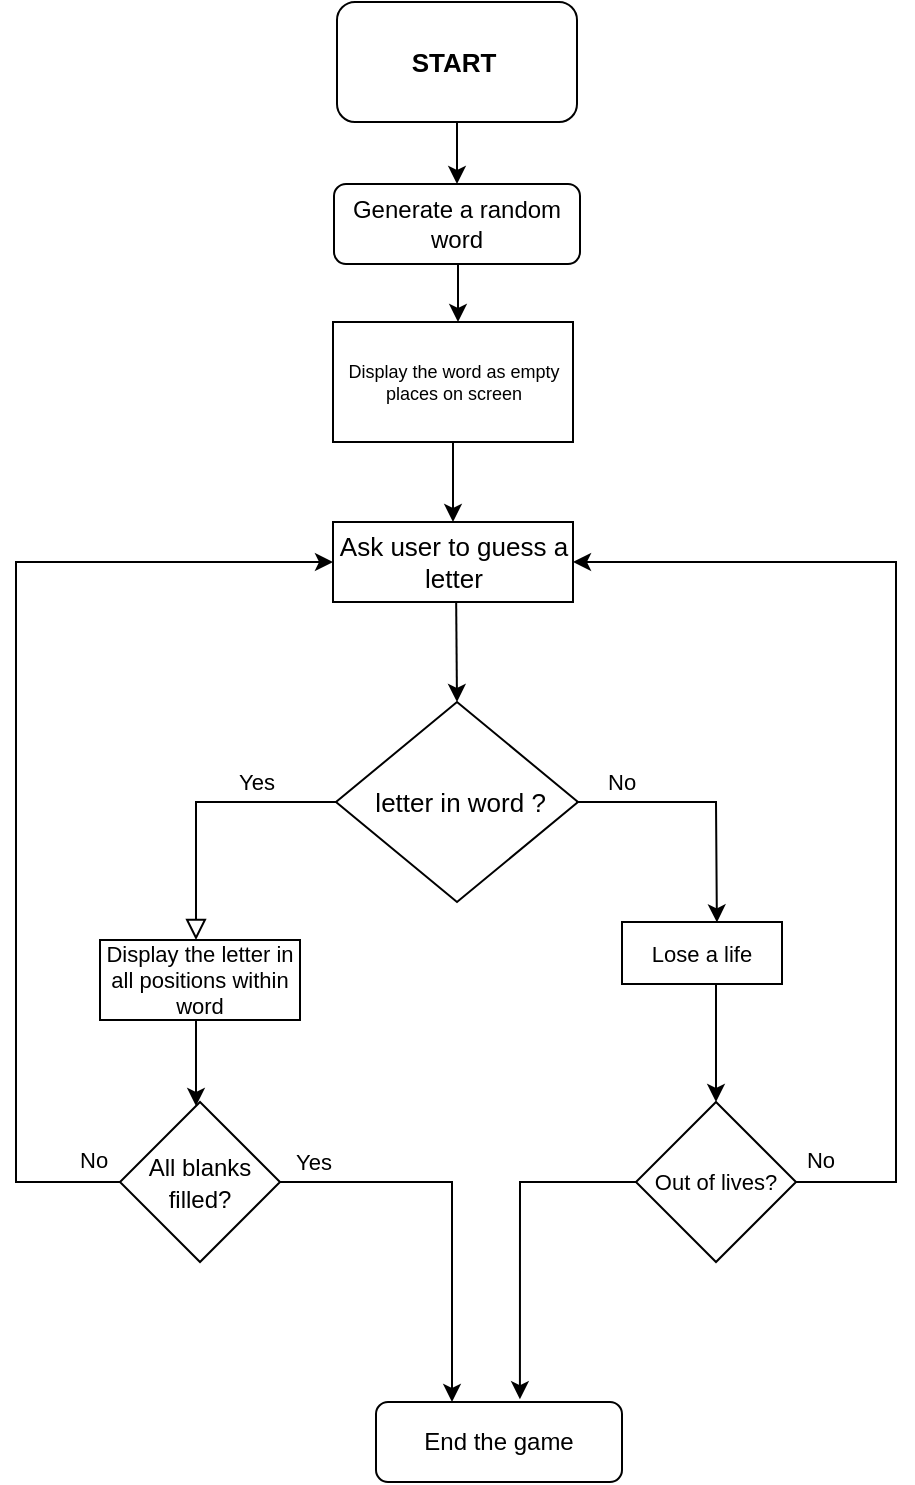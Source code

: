 <mxfile version="20.8.21" type="github">
  <diagram id="C5RBs43oDa-KdzZeNtuy" name="Page-1">
    <mxGraphModel dx="840" dy="1593" grid="1" gridSize="10" guides="1" tooltips="1" connect="1" arrows="1" fold="1" page="1" pageScale="1" pageWidth="827" pageHeight="1169" math="0" shadow="0">
      <root>
        <mxCell id="WIyWlLk6GJQsqaUBKTNV-0" />
        <mxCell id="WIyWlLk6GJQsqaUBKTNV-1" parent="WIyWlLk6GJQsqaUBKTNV-0" />
        <mxCell id="WIyWlLk6GJQsqaUBKTNV-3" value="Generate a random word" style="rounded=1;whiteSpace=wrap;html=1;fontSize=12;glass=0;strokeWidth=1;shadow=0;" parent="WIyWlLk6GJQsqaUBKTNV-1" vertex="1">
          <mxGeometry x="279" y="61" width="123" height="40" as="geometry" />
        </mxCell>
        <mxCell id="lLqlU8xGOgZswJPMg9ry-4" value="" style="endArrow=classic;html=1;rounded=0;startArrow=none;" edge="1" parent="WIyWlLk6GJQsqaUBKTNV-1">
          <mxGeometry width="50" height="50" relative="1" as="geometry">
            <mxPoint x="338.5" y="190" as="sourcePoint" />
            <mxPoint x="338.5" y="190" as="targetPoint" />
          </mxGeometry>
        </mxCell>
        <mxCell id="lLqlU8xGOgZswJPMg9ry-8" value="&lt;font style=&quot;font-size: 13px;&quot;&gt;&amp;nbsp;letter in word ?&lt;/font&gt;" style="rhombus;whiteSpace=wrap;html=1;fontSize=9;" vertex="1" parent="WIyWlLk6GJQsqaUBKTNV-1">
          <mxGeometry x="280" y="320" width="121" height="100" as="geometry" />
        </mxCell>
        <mxCell id="lLqlU8xGOgZswJPMg9ry-11" value="" style="endArrow=classic;html=1;rounded=0;entryX=0.5;entryY=0;entryDx=0;entryDy=0;" edge="1" parent="WIyWlLk6GJQsqaUBKTNV-1" target="lLqlU8xGOgZswJPMg9ry-8">
          <mxGeometry width="50" height="50" relative="1" as="geometry">
            <mxPoint x="340" y="260" as="sourcePoint" />
            <mxPoint x="359" y="190" as="targetPoint" />
          </mxGeometry>
        </mxCell>
        <mxCell id="lLqlU8xGOgZswJPMg9ry-16" value="Yes" style="rounded=0;html=1;jettySize=auto;orthogonalLoop=1;fontSize=11;endArrow=block;endFill=0;endSize=8;strokeWidth=1;shadow=0;labelBackgroundColor=none;edgeStyle=orthogonalEdgeStyle;exitX=0;exitY=0.5;exitDx=0;exitDy=0;" edge="1" parent="WIyWlLk6GJQsqaUBKTNV-1" source="lLqlU8xGOgZswJPMg9ry-8" target="lLqlU8xGOgZswJPMg9ry-41">
          <mxGeometry x="-0.424" y="-10" relative="1" as="geometry">
            <mxPoint as="offset" />
            <mxPoint x="250" y="380" as="sourcePoint" />
            <mxPoint x="200" y="480" as="targetPoint" />
            <Array as="points">
              <mxPoint x="210" y="370" />
            </Array>
          </mxGeometry>
        </mxCell>
        <mxCell id="lLqlU8xGOgZswJPMg9ry-22" value="End the game" style="rounded=1;whiteSpace=wrap;html=1;fontSize=12;glass=0;strokeWidth=1;shadow=0;" vertex="1" parent="WIyWlLk6GJQsqaUBKTNV-1">
          <mxGeometry x="300" y="670" width="123" height="40" as="geometry" />
        </mxCell>
        <mxCell id="lLqlU8xGOgZswJPMg9ry-27" value="Display the word as empty places on screen" style="rounded=0;whiteSpace=wrap;html=1;fontSize=9;" vertex="1" parent="WIyWlLk6GJQsqaUBKTNV-1">
          <mxGeometry x="278.5" y="130" width="120" height="60" as="geometry" />
        </mxCell>
        <mxCell id="lLqlU8xGOgZswJPMg9ry-29" value="" style="rounded=1;whiteSpace=wrap;html=1;fontSize=9;" vertex="1" parent="WIyWlLk6GJQsqaUBKTNV-1">
          <mxGeometry x="280.5" y="-30" width="120" height="60" as="geometry" />
        </mxCell>
        <mxCell id="lLqlU8xGOgZswJPMg9ry-31" value="&lt;b style=&quot;font-size: 13px;&quot;&gt;START&lt;/b&gt;" style="text;strokeColor=none;align=center;fillColor=none;html=1;verticalAlign=middle;whiteSpace=wrap;rounded=0;fontSize=13;" vertex="1" parent="WIyWlLk6GJQsqaUBKTNV-1">
          <mxGeometry x="308.5" y="-15" width="60" height="30" as="geometry" />
        </mxCell>
        <mxCell id="lLqlU8xGOgZswJPMg9ry-32" value="" style="endArrow=classic;html=1;rounded=0;fontSize=13;entryX=0.5;entryY=0;entryDx=0;entryDy=0;exitX=0.5;exitY=1;exitDx=0;exitDy=0;" edge="1" parent="WIyWlLk6GJQsqaUBKTNV-1" source="lLqlU8xGOgZswJPMg9ry-29" target="WIyWlLk6GJQsqaUBKTNV-3">
          <mxGeometry width="50" height="50" relative="1" as="geometry">
            <mxPoint x="313.5" y="70" as="sourcePoint" />
            <mxPoint x="363.5" y="20" as="targetPoint" />
          </mxGeometry>
        </mxCell>
        <mxCell id="lLqlU8xGOgZswJPMg9ry-34" value="Ask user to guess a letter" style="rounded=0;whiteSpace=wrap;html=1;fontSize=13;" vertex="1" parent="WIyWlLk6GJQsqaUBKTNV-1">
          <mxGeometry x="278.5" y="230" width="120" height="40" as="geometry" />
        </mxCell>
        <mxCell id="lLqlU8xGOgZswJPMg9ry-37" value="" style="endArrow=classic;html=1;rounded=0;fontSize=9;startArrow=none;entryX=0.593;entryY=0.006;entryDx=0;entryDy=0;entryPerimeter=0;" edge="1" parent="WIyWlLk6GJQsqaUBKTNV-1" target="lLqlU8xGOgZswJPMg9ry-40">
          <mxGeometry width="50" height="50" relative="1" as="geometry">
            <mxPoint x="470" y="370" as="sourcePoint" />
            <mxPoint x="470" y="480" as="targetPoint" />
            <Array as="points">
              <mxPoint x="400" y="370" />
              <mxPoint x="470" y="370" />
            </Array>
          </mxGeometry>
        </mxCell>
        <mxCell id="lLqlU8xGOgZswJPMg9ry-48" value="" style="edgeStyle=orthogonalEdgeStyle;rounded=0;orthogonalLoop=1;jettySize=auto;html=1;fontSize=13;" edge="1" parent="WIyWlLk6GJQsqaUBKTNV-1" source="lLqlU8xGOgZswJPMg9ry-41" target="lLqlU8xGOgZswJPMg9ry-47">
          <mxGeometry relative="1" as="geometry">
            <Array as="points">
              <mxPoint x="210" y="500" />
              <mxPoint x="210" y="500" />
            </Array>
          </mxGeometry>
        </mxCell>
        <mxCell id="lLqlU8xGOgZswJPMg9ry-41" value="Display the letter in all positions within word" style="rounded=0;whiteSpace=wrap;html=1;fontSize=11;" vertex="1" parent="WIyWlLk6GJQsqaUBKTNV-1">
          <mxGeometry x="162" y="439" width="100" height="40" as="geometry" />
        </mxCell>
        <mxCell id="lLqlU8xGOgZswJPMg9ry-43" value="Out of lives?" style="rhombus;whiteSpace=wrap;html=1;fontSize=11;" vertex="1" parent="WIyWlLk6GJQsqaUBKTNV-1">
          <mxGeometry x="430" y="520" width="80" height="80" as="geometry" />
        </mxCell>
        <mxCell id="lLqlU8xGOgZswJPMg9ry-45" value="" style="endArrow=classic;html=1;rounded=0;fontSize=11;entryX=1;entryY=0.5;entryDx=0;entryDy=0;exitX=1;exitY=0.5;exitDx=0;exitDy=0;" edge="1" parent="WIyWlLk6GJQsqaUBKTNV-1" source="lLqlU8xGOgZswJPMg9ry-43" target="lLqlU8xGOgZswJPMg9ry-34">
          <mxGeometry width="50" height="50" relative="1" as="geometry">
            <mxPoint x="520" y="560" as="sourcePoint" />
            <mxPoint x="500" y="300" as="targetPoint" />
            <Array as="points">
              <mxPoint x="560" y="560" />
              <mxPoint x="560" y="250" />
            </Array>
          </mxGeometry>
        </mxCell>
        <mxCell id="lLqlU8xGOgZswJPMg9ry-46" value="&lt;font style=&quot;font-size: 11px;&quot;&gt;No&lt;/font&gt;" style="edgeLabel;html=1;align=center;verticalAlign=middle;resizable=0;points=[];fontSize=9;" vertex="1" connectable="0" parent="WIyWlLk6GJQsqaUBKTNV-1">
          <mxGeometry x="448.8" y="368" as="geometry">
            <mxPoint x="73" y="181" as="offset" />
          </mxGeometry>
        </mxCell>
        <mxCell id="lLqlU8xGOgZswJPMg9ry-47" value="&lt;font style=&quot;font-size: 12px;&quot;&gt;All blanks filled?&lt;br&gt;&lt;/font&gt;" style="rhombus;whiteSpace=wrap;html=1;fontSize=13;" vertex="1" parent="WIyWlLk6GJQsqaUBKTNV-1">
          <mxGeometry x="172.0" y="520" width="80" height="80" as="geometry" />
        </mxCell>
        <mxCell id="lLqlU8xGOgZswJPMg9ry-40" value="Lose a life" style="rounded=0;whiteSpace=wrap;html=1;fontSize=11;" vertex="1" parent="WIyWlLk6GJQsqaUBKTNV-1">
          <mxGeometry x="423" y="430" width="80" height="31" as="geometry" />
        </mxCell>
        <mxCell id="lLqlU8xGOgZswJPMg9ry-51" value="&lt;font style=&quot;font-size: 11px;&quot;&gt;No&lt;/font&gt;" style="text;whiteSpace=wrap;html=1;fontSize=13;" vertex="1" parent="WIyWlLk6GJQsqaUBKTNV-1">
          <mxGeometry x="414" y="345" width="50" height="40" as="geometry" />
        </mxCell>
        <mxCell id="lLqlU8xGOgZswJPMg9ry-53" value="" style="endArrow=classic;html=1;rounded=0;fontSize=13;" edge="1" parent="WIyWlLk6GJQsqaUBKTNV-1">
          <mxGeometry width="50" height="50" relative="1" as="geometry">
            <mxPoint x="341" y="101" as="sourcePoint" />
            <mxPoint x="341" y="130" as="targetPoint" />
          </mxGeometry>
        </mxCell>
        <mxCell id="lLqlU8xGOgZswJPMg9ry-55" value="" style="endArrow=classic;html=1;rounded=0;fontSize=13;entryX=0.5;entryY=0;entryDx=0;entryDy=0;exitX=0.5;exitY=1;exitDx=0;exitDy=0;" edge="1" parent="WIyWlLk6GJQsqaUBKTNV-1" source="lLqlU8xGOgZswJPMg9ry-27" target="lLqlU8xGOgZswJPMg9ry-34">
          <mxGeometry width="50" height="50" relative="1" as="geometry">
            <mxPoint x="340" y="190" as="sourcePoint" />
            <mxPoint x="390" y="140" as="targetPoint" />
          </mxGeometry>
        </mxCell>
        <mxCell id="lLqlU8xGOgZswJPMg9ry-56" value="" style="endArrow=classic;html=1;rounded=0;fontSize=12;exitX=1;exitY=0.5;exitDx=0;exitDy=0;" edge="1" parent="WIyWlLk6GJQsqaUBKTNV-1" source="lLqlU8xGOgZswJPMg9ry-47">
          <mxGeometry width="50" height="50" relative="1" as="geometry">
            <mxPoint x="270" y="560" as="sourcePoint" />
            <mxPoint x="338" y="670" as="targetPoint" />
            <Array as="points">
              <mxPoint x="338" y="560" />
              <mxPoint x="338" y="620" />
            </Array>
          </mxGeometry>
        </mxCell>
        <mxCell id="lLqlU8xGOgZswJPMg9ry-57" value="&lt;font style=&quot;font-size: 11px;&quot;&gt;Yes&lt;/font&gt;" style="text;whiteSpace=wrap;html=1;fontSize=12;" vertex="1" parent="WIyWlLk6GJQsqaUBKTNV-1">
          <mxGeometry x="258" y="536" width="50" height="40" as="geometry" />
        </mxCell>
        <mxCell id="lLqlU8xGOgZswJPMg9ry-58" value="" style="endArrow=classic;html=1;rounded=0;fontSize=11;exitX=0;exitY=0.5;exitDx=0;exitDy=0;entryX=0;entryY=0.5;entryDx=0;entryDy=0;" edge="1" parent="WIyWlLk6GJQsqaUBKTNV-1" source="lLqlU8xGOgZswJPMg9ry-47" target="lLqlU8xGOgZswJPMg9ry-34">
          <mxGeometry width="50" height="50" relative="1" as="geometry">
            <mxPoint x="160" y="550" as="sourcePoint" />
            <mxPoint x="120" y="250" as="targetPoint" />
            <Array as="points">
              <mxPoint x="120" y="560" />
              <mxPoint x="120" y="250" />
            </Array>
          </mxGeometry>
        </mxCell>
        <mxCell id="lLqlU8xGOgZswJPMg9ry-59" value="&lt;font style=&quot;font-size: 11px;&quot;&gt;No&lt;/font&gt;" style="text;whiteSpace=wrap;html=1;fontSize=11;" vertex="1" parent="WIyWlLk6GJQsqaUBKTNV-1">
          <mxGeometry x="150" y="536" width="50" height="40" as="geometry" />
        </mxCell>
        <mxCell id="lLqlU8xGOgZswJPMg9ry-60" value="" style="endArrow=classic;html=1;rounded=0;fontSize=11;" edge="1" parent="WIyWlLk6GJQsqaUBKTNV-1" target="lLqlU8xGOgZswJPMg9ry-43">
          <mxGeometry width="50" height="50" relative="1" as="geometry">
            <mxPoint x="470" y="461" as="sourcePoint" />
            <mxPoint x="520" y="411" as="targetPoint" />
          </mxGeometry>
        </mxCell>
        <mxCell id="lLqlU8xGOgZswJPMg9ry-61" value="" style="endArrow=classic;html=1;rounded=0;fontSize=11;exitX=0;exitY=0.5;exitDx=0;exitDy=0;entryX=0.585;entryY=-0.035;entryDx=0;entryDy=0;entryPerimeter=0;" edge="1" parent="WIyWlLk6GJQsqaUBKTNV-1" source="lLqlU8xGOgZswJPMg9ry-43" target="lLqlU8xGOgZswJPMg9ry-22">
          <mxGeometry width="50" height="50" relative="1" as="geometry">
            <mxPoint x="389" y="560" as="sourcePoint" />
            <mxPoint x="389" y="640" as="targetPoint" />
            <Array as="points">
              <mxPoint x="372" y="560" />
            </Array>
          </mxGeometry>
        </mxCell>
      </root>
    </mxGraphModel>
  </diagram>
</mxfile>
